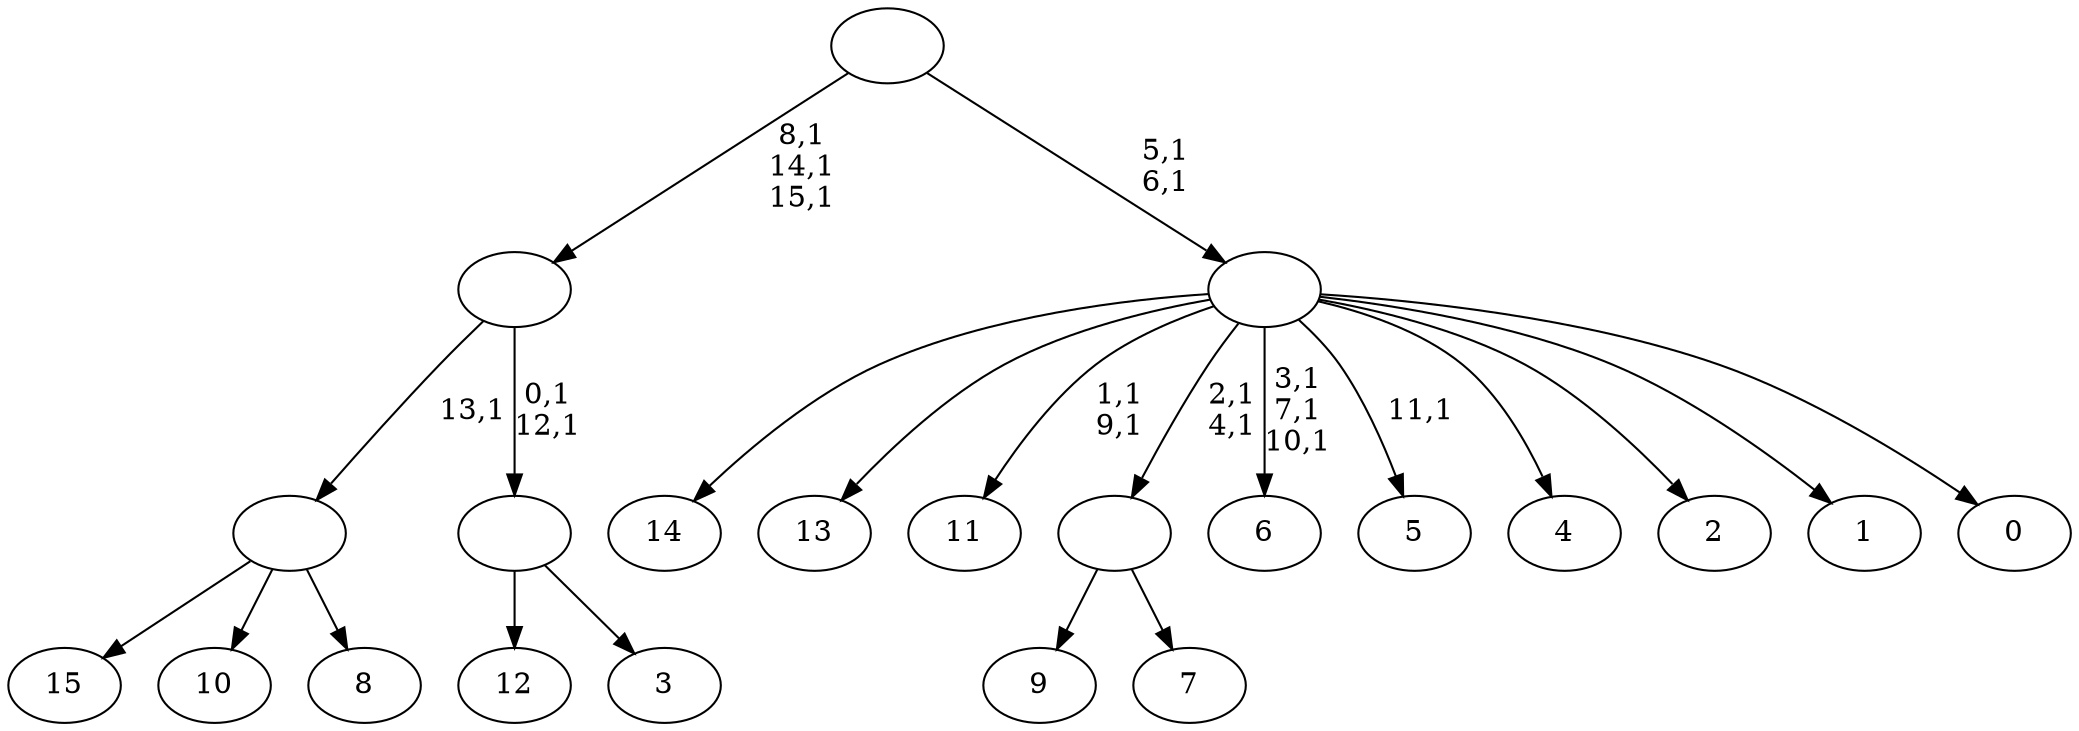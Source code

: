 digraph T {
	32 [label="15"]
	31 [label="14"]
	30 [label="13"]
	29 [label="12"]
	28 [label="11"]
	25 [label="10"]
	24 [label="9"]
	23 [label="8"]
	22 [label=""]
	21 [label="7"]
	20 [label=""]
	18 [label="6"]
	14 [label="5"]
	12 [label="4"]
	11 [label="3"]
	10 [label=""]
	8 [label=""]
	5 [label="2"]
	4 [label="1"]
	3 [label="0"]
	2 [label=""]
	0 [label=""]
	22 -> 32 [label=""]
	22 -> 25 [label=""]
	22 -> 23 [label=""]
	20 -> 24 [label=""]
	20 -> 21 [label=""]
	10 -> 29 [label=""]
	10 -> 11 [label=""]
	8 -> 10 [label="0,1\n12,1"]
	8 -> 22 [label="13,1"]
	2 -> 14 [label="11,1"]
	2 -> 18 [label="3,1\n7,1\n10,1"]
	2 -> 20 [label="2,1\n4,1"]
	2 -> 28 [label="1,1\n9,1"]
	2 -> 31 [label=""]
	2 -> 30 [label=""]
	2 -> 12 [label=""]
	2 -> 5 [label=""]
	2 -> 4 [label=""]
	2 -> 3 [label=""]
	0 -> 2 [label="5,1\n6,1"]
	0 -> 8 [label="8,1\n14,1\n15,1"]
}
